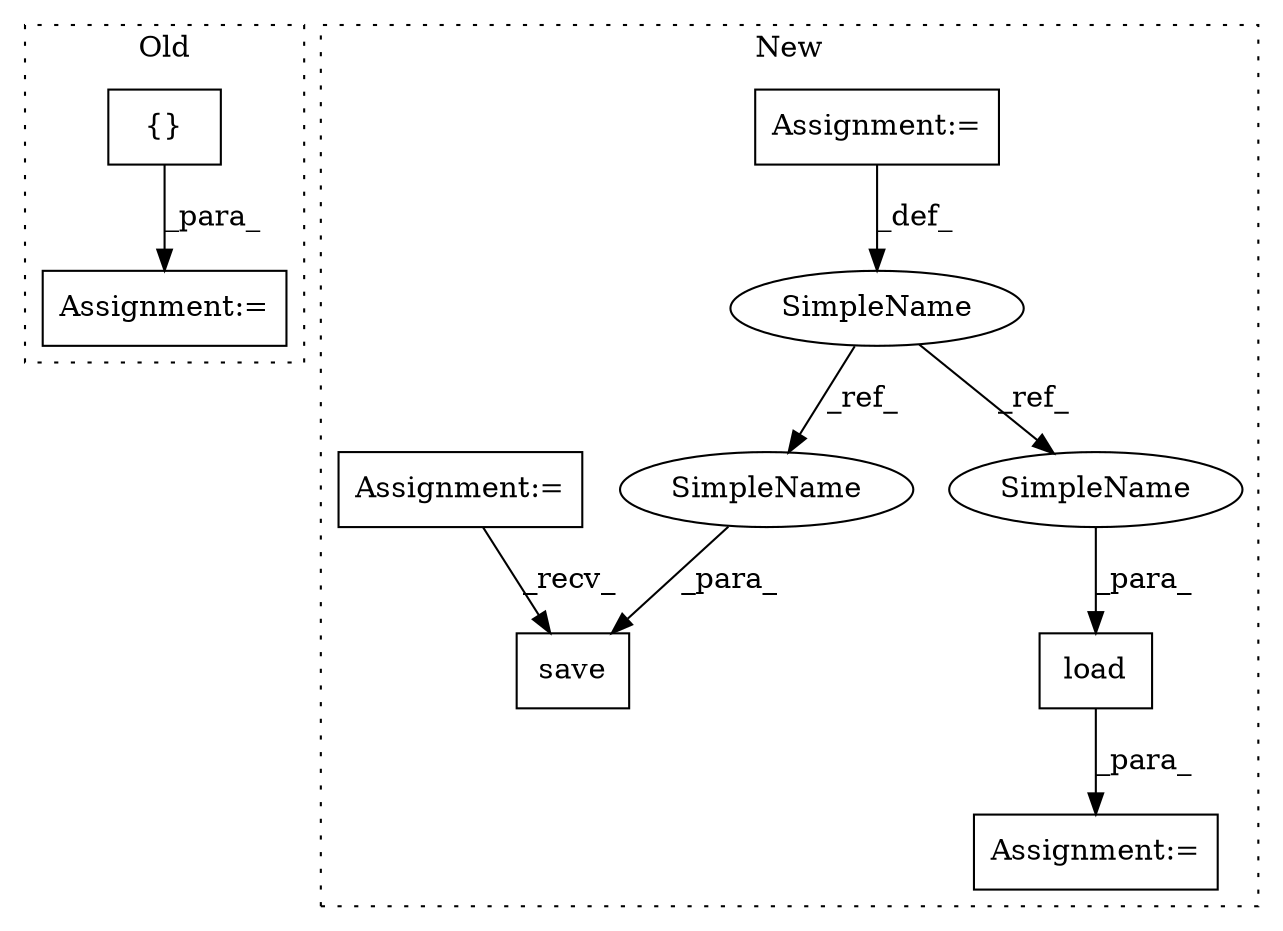 digraph G {
subgraph cluster0 {
1 [label="{}" a="4" s="2411" l="2" shape="box"];
3 [label="Assignment:=" a="7" s="2397" l="1" shape="box"];
label = "Old";
style="dotted";
}
subgraph cluster1 {
2 [label="save" a="32" s="4967,4977" l="5,1" shape="box"];
4 [label="Assignment:=" a="7" s="4858" l="1" shape="box"];
5 [label="Assignment:=" a="7" s="4990" l="1" shape="box"];
6 [label="load" a="32" s="5013,5028" l="5,1" shape="box"];
7 [label="SimpleName" a="42" s="4853" l="5" shape="ellipse"];
8 [label="Assignment:=" a="7" s="4914" l="1" shape="box"];
9 [label="SimpleName" a="42" s="4972" l="5" shape="ellipse"];
10 [label="SimpleName" a="42" s="5018" l="5" shape="ellipse"];
label = "New";
style="dotted";
}
1 -> 3 [label="_para_"];
4 -> 7 [label="_def_"];
6 -> 5 [label="_para_"];
7 -> 9 [label="_ref_"];
7 -> 10 [label="_ref_"];
8 -> 2 [label="_recv_"];
9 -> 2 [label="_para_"];
10 -> 6 [label="_para_"];
}